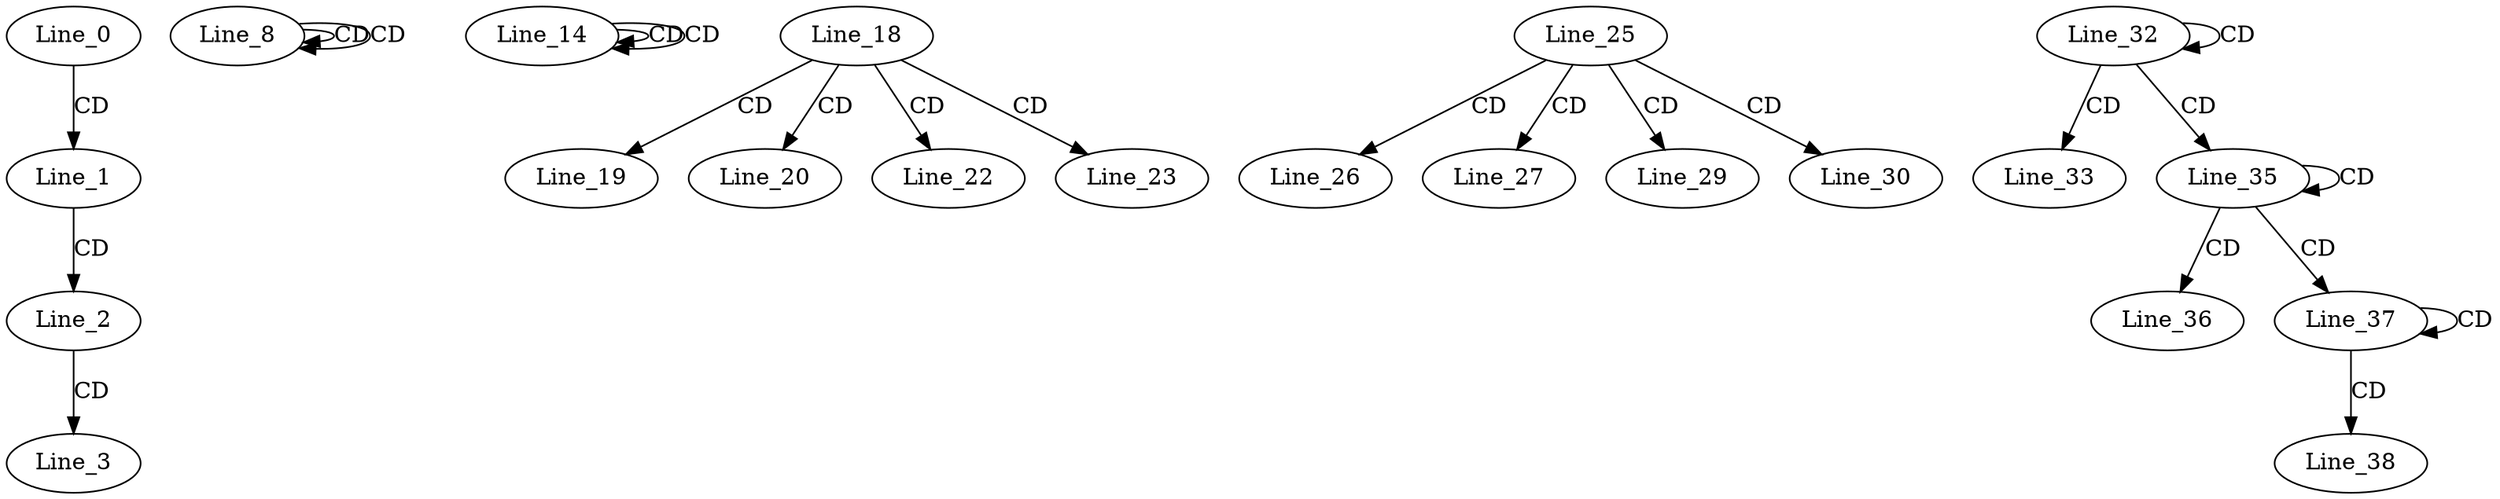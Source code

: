 digraph G {
  Line_0;
  Line_1;
  Line_2;
  Line_3;
  Line_8;
  Line_8;
  Line_8;
  Line_14;
  Line_14;
  Line_14;
  Line_18;
  Line_19;
  Line_20;
  Line_22;
  Line_23;
  Line_25;
  Line_26;
  Line_27;
  Line_29;
  Line_30;
  Line_32;
  Line_32;
  Line_33;
  Line_35;
  Line_35;
  Line_36;
  Line_37;
  Line_37;
  Line_38;
  Line_0 -> Line_1 [ label="CD" ];
  Line_1 -> Line_2 [ label="CD" ];
  Line_2 -> Line_3 [ label="CD" ];
  Line_8 -> Line_8 [ label="CD" ];
  Line_8 -> Line_8 [ label="CD" ];
  Line_14 -> Line_14 [ label="CD" ];
  Line_14 -> Line_14 [ label="CD" ];
  Line_18 -> Line_19 [ label="CD" ];
  Line_18 -> Line_20 [ label="CD" ];
  Line_18 -> Line_22 [ label="CD" ];
  Line_18 -> Line_23 [ label="CD" ];
  Line_25 -> Line_26 [ label="CD" ];
  Line_25 -> Line_27 [ label="CD" ];
  Line_25 -> Line_29 [ label="CD" ];
  Line_25 -> Line_30 [ label="CD" ];
  Line_32 -> Line_32 [ label="CD" ];
  Line_32 -> Line_33 [ label="CD" ];
  Line_32 -> Line_35 [ label="CD" ];
  Line_35 -> Line_35 [ label="CD" ];
  Line_35 -> Line_36 [ label="CD" ];
  Line_35 -> Line_37 [ label="CD" ];
  Line_37 -> Line_37 [ label="CD" ];
  Line_37 -> Line_38 [ label="CD" ];
}
